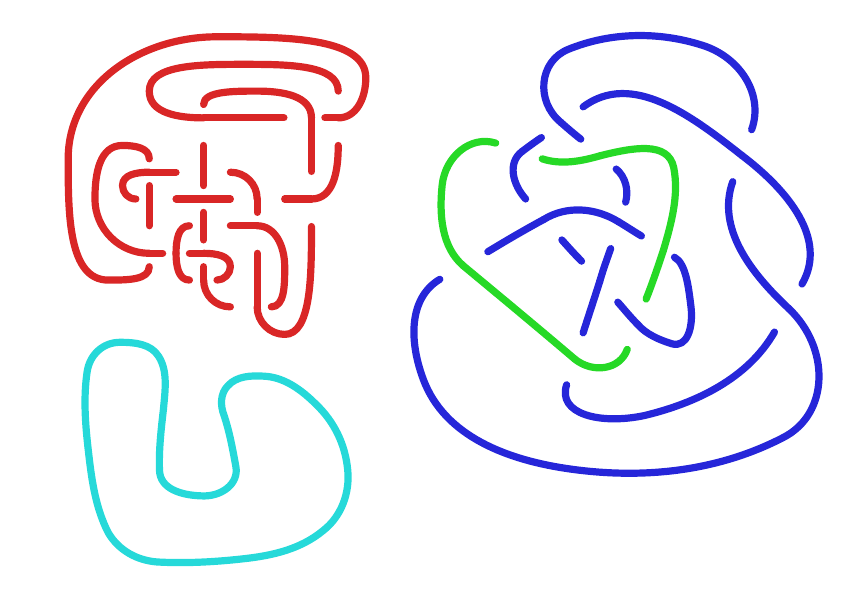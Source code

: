 \definecolor{linkcolor0}{rgb}{0.85, 0.15, 0.15}
\definecolor{linkcolor1}{rgb}{0.15, 0.15, 0.85}
\definecolor{linkcolor2}{rgb}{0.15, 0.85, 0.15}
\definecolor{linkcolor3}{rgb}{0.15, 0.85, 0.85}
\begin{tikzpicture}[line width=2.6, line cap=round, line join=round]
  \begin{scope}[color=linkcolor0]
    \draw (1.85, 5.97) .. controls (1.85, 6.14) and (2.23, 6.14) .. 
          (2.53, 6.14) .. controls (2.86, 6.14) and (3.22, 6.08) .. (3.22, 5.80);
    \draw (3.22, 5.80) .. controls (3.22, 5.57) and (3.22, 5.34) .. (3.22, 5.12);
    \draw (3.22, 4.42) .. controls (3.22, 3.81) and (3.22, 3.05) .. 
          (2.88, 3.05) .. controls (2.69, 3.05) and (2.53, 3.21) .. (2.53, 3.40);
    \draw (2.53, 3.40) .. controls (2.53, 3.62) and (2.53, 3.85) .. (2.53, 4.08);
    \draw (2.53, 4.60) .. controls (2.53, 4.65) and (2.53, 4.71) .. (2.53, 4.77);
    \draw (2.53, 4.77) .. controls (2.53, 4.96) and (2.38, 5.11) .. (2.19, 5.11);
    \draw (1.50, 5.11) .. controls (1.39, 5.11) and (1.27, 5.11) .. (1.16, 5.11);
    \draw (1.16, 5.11) .. controls (1.00, 5.11) and (0.82, 5.08) .. 
          (0.82, 4.94) .. controls (0.82, 4.85) and (0.89, 4.77) .. (0.99, 4.77);
    \draw (1.50, 4.77) .. controls (1.62, 4.77) and (1.73, 4.77) .. (1.85, 4.77);
    \draw (1.85, 4.77) .. controls (1.96, 4.77) and (2.08, 4.77) .. (2.19, 4.77);
    \draw (2.88, 4.77) .. controls (2.99, 4.77) and (3.11, 4.77) .. (3.22, 4.77);
    \draw (3.22, 4.77) .. controls (3.50, 4.77) and (3.56, 5.12) .. (3.56, 5.45);
    \draw (3.56, 6.14) .. controls (3.56, 6.48) and (2.90, 6.48) .. 
          (2.36, 6.48) .. controls (1.82, 6.48) and (1.16, 6.48) .. 
          (1.16, 6.14) .. controls (1.16, 5.86) and (1.52, 5.80) .. (1.85, 5.80);
    \draw (1.85, 5.80) .. controls (2.19, 5.80) and (2.53, 5.80) .. (2.87, 5.80);
    \draw (3.39, 5.80) .. controls (3.45, 5.80) and (3.51, 5.80) .. (3.56, 5.80);
    \draw (3.56, 5.80) .. controls (3.79, 5.80) and (3.91, 6.05) .. 
          (3.91, 6.31) .. controls (3.91, 6.83) and (2.86, 6.83) .. 
          (2.02, 6.83) .. controls (1.03, 6.83) and (0.13, 6.21) .. 
          (0.13, 5.28) .. controls (0.13, 4.58) and (0.13, 3.74) .. 
          (0.64, 3.74) .. controls (0.88, 3.74) and (1.16, 3.74) .. (1.16, 3.91);
    \draw (1.16, 4.43) .. controls (1.16, 4.54) and (1.16, 4.65) .. (1.16, 4.77);
    \draw (1.16, 4.77) .. controls (1.16, 4.83) and (1.16, 4.88) .. (1.16, 4.94);
    \draw (1.16, 5.28) .. controls (1.16, 5.42) and (0.98, 5.45) .. 
          (0.82, 5.45) .. controls (0.53, 5.45) and (0.47, 5.10) .. 
          (0.47, 4.77) .. controls (0.47, 4.39) and (0.78, 4.08) .. (1.16, 4.08);
    \draw (1.16, 4.08) .. controls (1.22, 4.08) and (1.27, 4.08) .. (1.33, 4.08);
    \draw (1.67, 4.08) .. controls (1.73, 4.08) and (1.79, 4.08) .. (1.85, 4.08);
    \draw (1.85, 4.08) .. controls (2.01, 4.08) and (2.19, 4.05) .. 
          (2.19, 3.91) .. controls (2.19, 3.82) and (2.11, 3.74) .. (2.02, 3.74);
    \draw (1.67, 3.74) .. controls (1.53, 3.74) and (1.50, 3.92) .. (1.50, 4.08);
    \draw (1.50, 4.08) .. controls (1.50, 4.25) and (1.53, 4.43) .. (1.67, 4.43);
    \draw (2.19, 4.43) .. controls (2.30, 4.43) and (2.42, 4.43) .. (2.53, 4.43);
    \draw (2.53, 4.43) .. controls (2.76, 4.43) and (2.88, 4.17) .. 
          (2.88, 3.91) .. controls (2.88, 3.68) and (2.88, 3.40) .. (2.71, 3.40);
    \draw (2.19, 3.40) .. controls (2.00, 3.40) and (1.85, 3.55) .. (1.85, 3.74);
    \draw (1.85, 3.74) .. controls (1.85, 3.80) and (1.85, 3.85) .. (1.85, 3.91);
    \draw (1.85, 4.25) .. controls (1.85, 4.31) and (1.85, 4.37) .. (1.85, 4.43);
    \draw (1.85, 4.43) .. controls (1.85, 4.48) and (1.85, 4.54) .. (1.85, 4.60);
    \draw (1.85, 4.94) .. controls (1.85, 5.00) and (1.85, 5.05) .. (1.85, 5.11);
    \draw (1.85, 5.11) .. controls (1.85, 5.23) and (1.85, 5.34) .. (1.85, 5.45);
  \end{scope}
  \begin{scope}[color=linkcolor1]
    \draw (7.83, 4.03) .. controls (7.98, 3.95) and (8.01, 3.63) .. 
          (8.04, 3.40) .. controls (8.07, 3.13) and (7.99, 2.88) .. 
          (7.80, 2.93) .. controls (7.64, 2.98) and (7.47, 3.05) .. (7.36, 3.18);
    \draw (7.36, 3.18) .. controls (7.27, 3.27) and (7.19, 3.37) .. (7.11, 3.46);
    \draw (6.65, 3.98) .. controls (6.56, 4.07) and (6.48, 4.16) .. (6.40, 4.25);
    \draw (5.94, 4.77) .. controls (5.77, 4.96) and (5.71, 5.23) .. (5.89, 5.37);
    \draw (5.89, 5.37) .. controls (5.97, 5.43) and (6.05, 5.49) .. (6.14, 5.55);
    \draw (6.67, 5.94) .. controls (7.29, 6.40) and (8.04, 5.83) .. (8.69, 5.32);
    \draw (8.69, 5.32) .. controls (9.27, 4.88) and (9.78, 4.26) .. (9.45, 3.69);
    \draw (9.10, 3.08) .. controls (8.76, 2.49) and (8.11, 2.18) .. 
          (7.45, 2.02) .. controls (6.88, 1.90) and (6.34, 2.04) .. (6.46, 2.41);
    \draw (6.67, 3.07) .. controls (6.74, 3.29) and (6.81, 3.50) .. (6.88, 3.72);
    \draw (6.88, 3.72) .. controls (6.92, 3.86) and (6.97, 4.00) .. (7.02, 4.14);
    \draw (7.21, 4.73) .. controls (7.25, 4.88) and (7.21, 5.05) .. (7.09, 5.15);
    \draw (6.64, 5.53) .. controls (6.55, 5.60) and (6.47, 5.67) .. (6.39, 5.74);
    \draw (6.39, 5.74) .. controls (6.06, 6.01) and (6.11, 6.52) .. 
          (6.48, 6.67) .. controls (7.02, 6.89) and (7.63, 6.90) .. 
          (8.19, 6.72) .. controls (8.66, 6.57) and (8.97, 6.10) .. (8.81, 5.65);
    \draw (8.57, 4.99) .. controls (8.36, 4.40) and (8.80, 3.83) .. (9.28, 3.38);
    \draw (9.28, 3.38) .. controls (9.81, 2.88) and (9.80, 2.04) .. 
          (9.21, 1.74) .. controls (8.38, 1.31) and (7.44, 1.21) .. 
          (6.51, 1.34) .. controls (5.72, 1.45) and (4.91, 1.75) .. 
          (4.64, 2.48) .. controls (4.46, 2.96) and (4.45, 3.51) .. (4.85, 3.75);
    \draw (5.46, 4.10) .. controls (5.69, 4.24) and (5.93, 4.38) .. (6.17, 4.51);
    \draw (6.17, 4.51) .. controls (6.46, 4.69) and (6.83, 4.66) .. (7.12, 4.48);
    \draw (7.12, 4.48) .. controls (7.22, 4.42) and (7.31, 4.36) .. (7.41, 4.30);
  \end{scope}
  \begin{scope}[color=linkcolor2]
    \draw (5.56, 5.48) .. controls (5.24, 5.58) and (4.92, 5.31) .. 
          (4.88, 4.95) .. controls (4.84, 4.57) and (4.87, 4.16) .. (5.15, 3.92);
    \draw (5.15, 3.92) .. controls (5.62, 3.53) and (6.09, 3.14) .. (6.56, 2.74);
    \draw (6.56, 2.74) .. controls (6.79, 2.55) and (7.14, 2.60) .. (7.23, 2.86);
    \draw (7.47, 3.50) .. controls (7.55, 3.70) and (7.62, 3.91) .. (7.69, 4.12);
    \draw (7.69, 4.12) .. controls (7.79, 4.46) and (7.89, 4.82) .. 
          (7.82, 5.17) .. controls (7.75, 5.51) and (7.29, 5.42) .. (6.89, 5.32);
    \draw (6.89, 5.32) .. controls (6.65, 5.25) and (6.39, 5.20) .. (6.15, 5.28);
  \end{scope}
  \begin{scope}[color=linkcolor3]
    \draw (0.39, 1.54) .. controls (0.35, 1.88) and (0.32, 2.23) .. 
          (0.37, 2.57) .. controls (0.40, 2.79) and (0.57, 2.95) .. 
          (0.79, 2.95) .. controls (0.98, 2.95) and (1.18, 2.93) .. 
          (1.28, 2.77) .. controls (1.40, 2.58) and (1.36, 2.33) .. 
          (1.34, 2.10) .. controls (1.31, 1.84) and (1.28, 1.58) .. 
          (1.29, 1.32) .. controls (1.30, 1.09) and (1.56, 1.01) .. 
          (1.81, 1.00) .. controls (2.07, 0.98) and (2.30, 1.15) .. 
          (2.26, 1.37) .. controls (2.22, 1.59) and (2.18, 1.81) .. 
          (2.11, 2.02) .. controls (2.06, 2.15) and (2.06, 2.30) .. 
          (2.16, 2.40) .. controls (2.27, 2.52) and (2.45, 2.53) .. 
          (2.61, 2.52) .. controls (2.87, 2.51) and (3.09, 2.35) .. 
          (3.28, 2.16) .. controls (3.51, 1.94) and (3.65, 1.65) .. 
          (3.68, 1.33) .. controls (3.71, 1.04) and (3.60, 0.74) .. 
          (3.37, 0.56) .. controls (3.08, 0.32) and (2.72, 0.24) .. 
          (2.35, 0.20) .. controls (1.99, 0.16) and (1.62, 0.14) .. 
          (1.26, 0.16) .. controls (1.00, 0.18) and (0.77, 0.31) .. 
          (0.64, 0.53) .. controls (0.48, 0.84) and (0.43, 1.19) .. 
          (0.39, 1.54) .. controls (0.39, 1.54) and (0.39, 1.54) .. (0.39, 1.54);
  \end{scope}
\end{tikzpicture}
